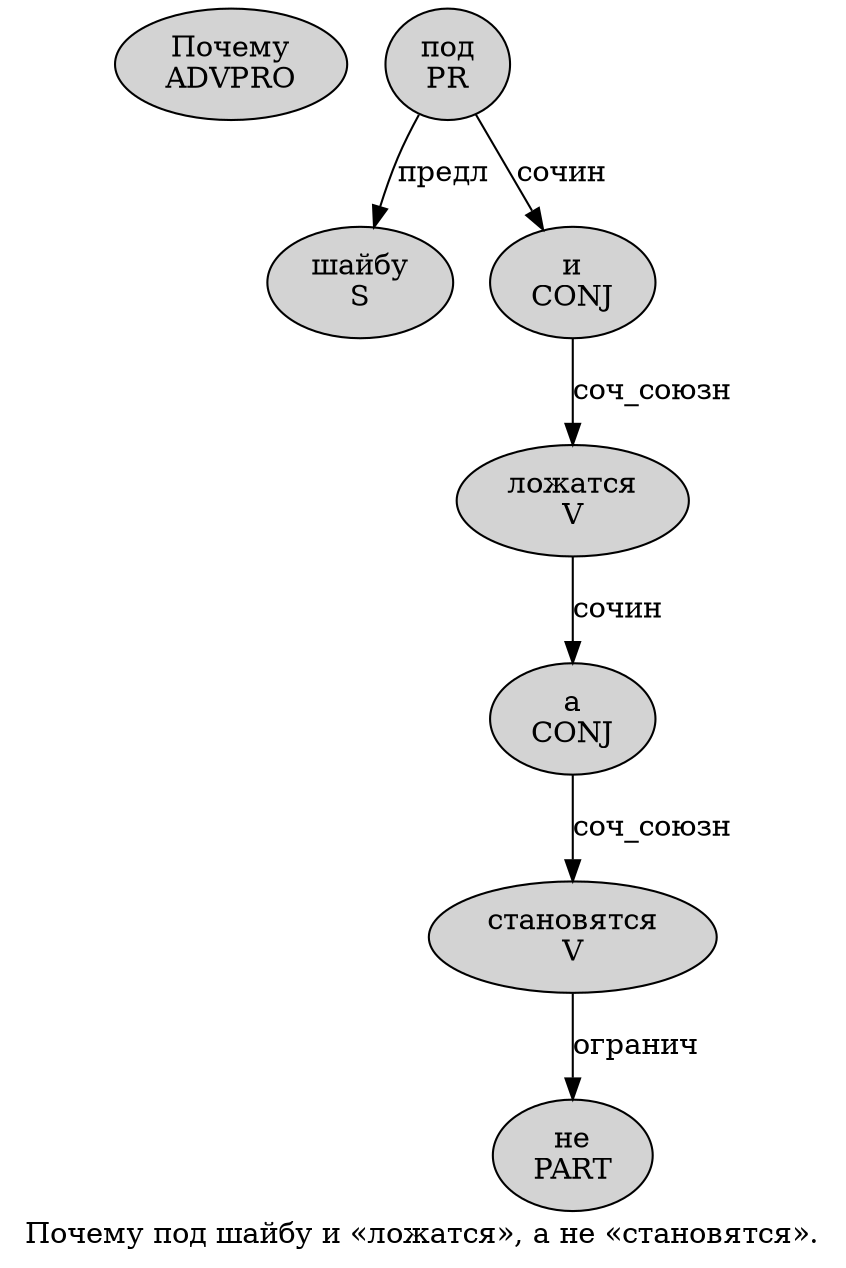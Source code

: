 digraph SENTENCE_3413 {
	graph [label="Почему под шайбу и «ложатся», а не «становятся»."]
	node [style=filled]
		0 [label="Почему
ADVPRO" color="" fillcolor=lightgray penwidth=1 shape=ellipse]
		1 [label="под
PR" color="" fillcolor=lightgray penwidth=1 shape=ellipse]
		2 [label="шайбу
S" color="" fillcolor=lightgray penwidth=1 shape=ellipse]
		3 [label="и
CONJ" color="" fillcolor=lightgray penwidth=1 shape=ellipse]
		5 [label="ложатся
V" color="" fillcolor=lightgray penwidth=1 shape=ellipse]
		8 [label="а
CONJ" color="" fillcolor=lightgray penwidth=1 shape=ellipse]
		9 [label="не
PART" color="" fillcolor=lightgray penwidth=1 shape=ellipse]
		11 [label="становятся
V" color="" fillcolor=lightgray penwidth=1 shape=ellipse]
			1 -> 2 [label="предл"]
			1 -> 3 [label="сочин"]
			11 -> 9 [label="огранич"]
			3 -> 5 [label="соч_союзн"]
			5 -> 8 [label="сочин"]
			8 -> 11 [label="соч_союзн"]
}